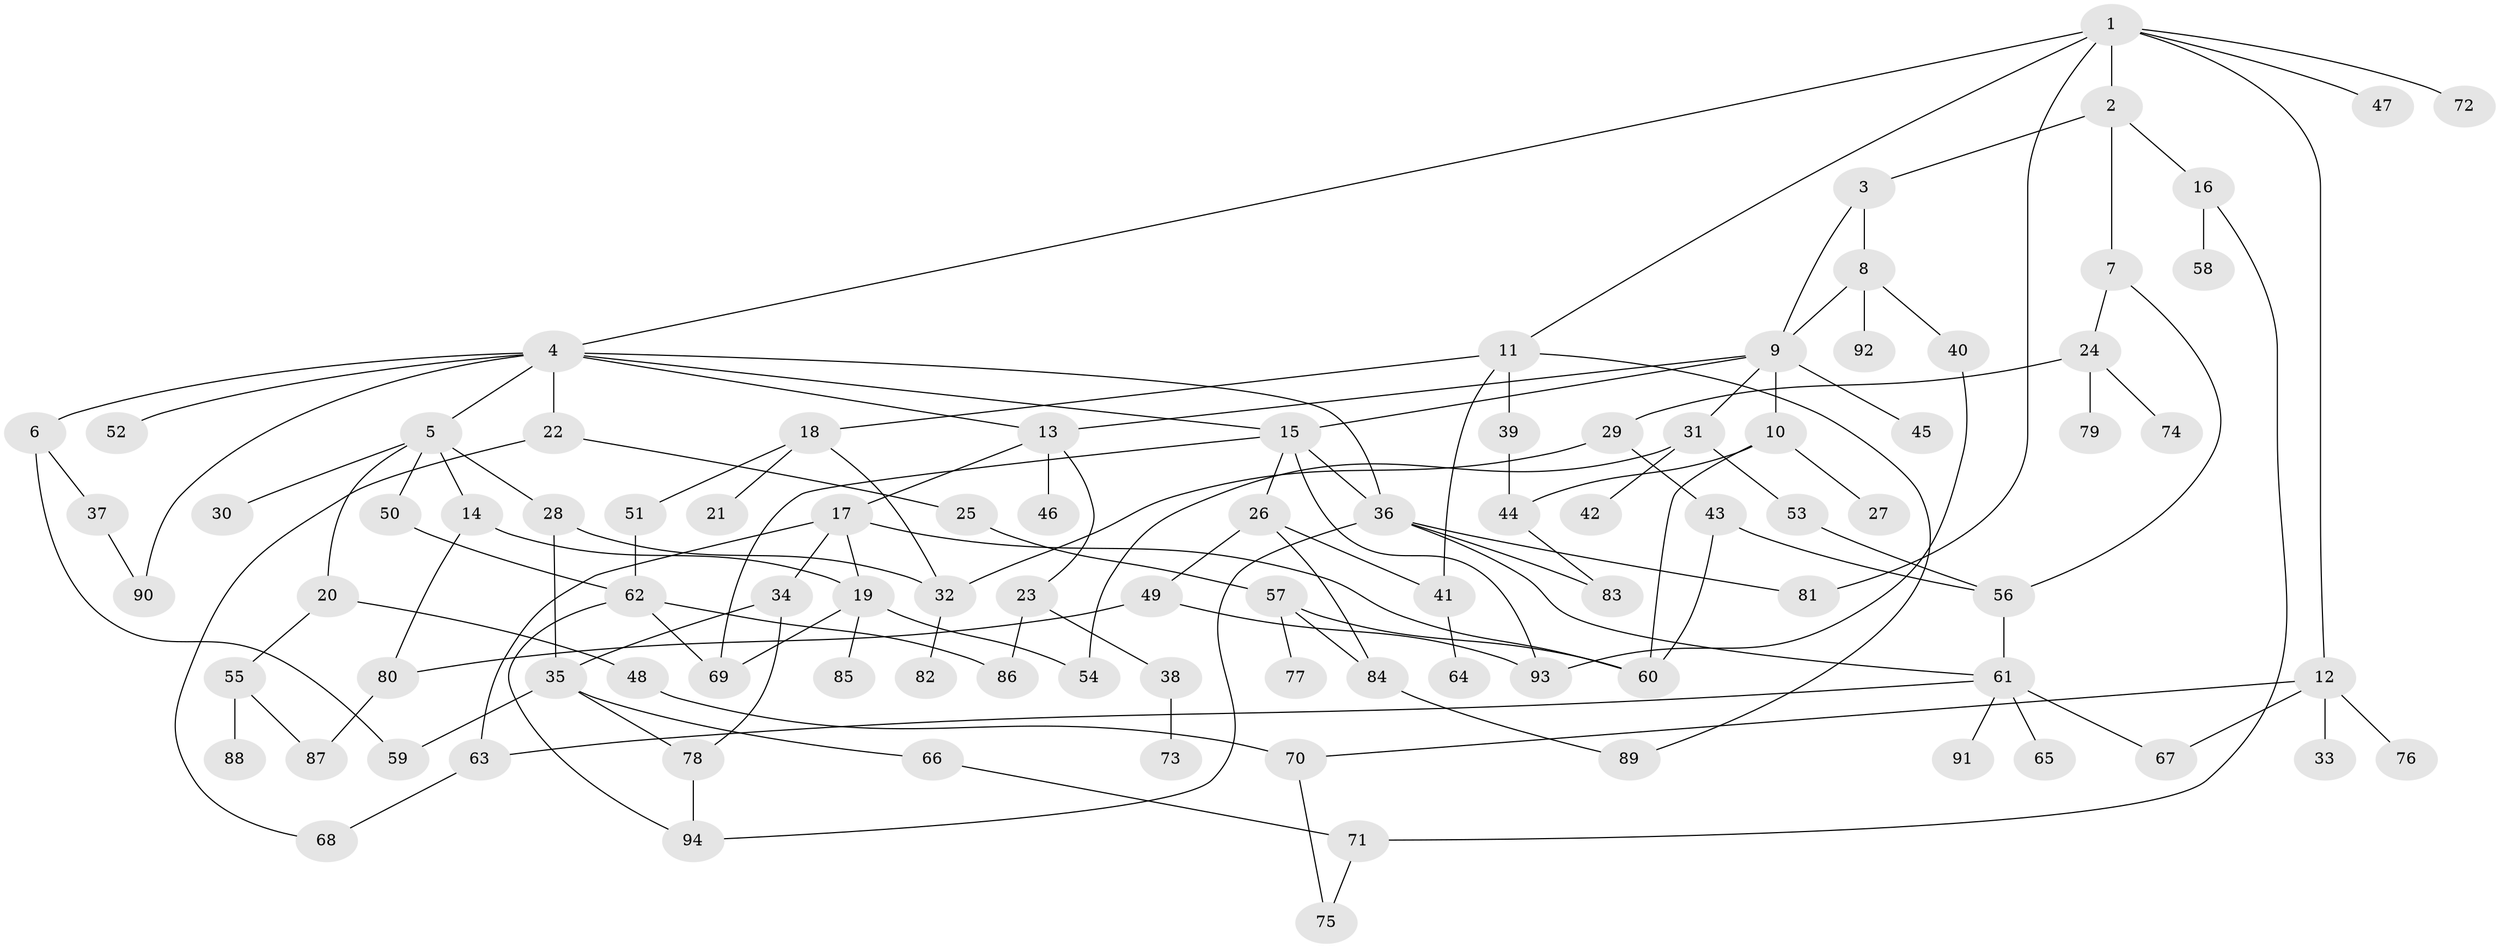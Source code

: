 // coarse degree distribution, {5: 0.1276595744680851, 3: 0.3617021276595745, 6: 0.06382978723404255, 4: 0.1702127659574468, 7: 0.06382978723404255, 2: 0.1276595744680851, 1: 0.0851063829787234}
// Generated by graph-tools (version 1.1) at 2025/36/03/04/25 23:36:09]
// undirected, 94 vertices, 133 edges
graph export_dot {
  node [color=gray90,style=filled];
  1;
  2;
  3;
  4;
  5;
  6;
  7;
  8;
  9;
  10;
  11;
  12;
  13;
  14;
  15;
  16;
  17;
  18;
  19;
  20;
  21;
  22;
  23;
  24;
  25;
  26;
  27;
  28;
  29;
  30;
  31;
  32;
  33;
  34;
  35;
  36;
  37;
  38;
  39;
  40;
  41;
  42;
  43;
  44;
  45;
  46;
  47;
  48;
  49;
  50;
  51;
  52;
  53;
  54;
  55;
  56;
  57;
  58;
  59;
  60;
  61;
  62;
  63;
  64;
  65;
  66;
  67;
  68;
  69;
  70;
  71;
  72;
  73;
  74;
  75;
  76;
  77;
  78;
  79;
  80;
  81;
  82;
  83;
  84;
  85;
  86;
  87;
  88;
  89;
  90;
  91;
  92;
  93;
  94;
  1 -- 2;
  1 -- 4;
  1 -- 11;
  1 -- 12;
  1 -- 47;
  1 -- 72;
  1 -- 81;
  2 -- 3;
  2 -- 7;
  2 -- 16;
  3 -- 8;
  3 -- 9;
  4 -- 5;
  4 -- 6;
  4 -- 22;
  4 -- 36;
  4 -- 52;
  4 -- 90;
  4 -- 13;
  4 -- 15;
  5 -- 14;
  5 -- 20;
  5 -- 28;
  5 -- 30;
  5 -- 50;
  6 -- 37;
  6 -- 59;
  7 -- 24;
  7 -- 56;
  8 -- 40;
  8 -- 92;
  8 -- 9;
  9 -- 10;
  9 -- 13;
  9 -- 15;
  9 -- 31;
  9 -- 45;
  10 -- 27;
  10 -- 44;
  10 -- 60;
  11 -- 18;
  11 -- 39;
  11 -- 41;
  11 -- 89;
  12 -- 33;
  12 -- 67;
  12 -- 70;
  12 -- 76;
  13 -- 17;
  13 -- 23;
  13 -- 46;
  14 -- 80;
  14 -- 19;
  15 -- 26;
  15 -- 36;
  15 -- 69;
  15 -- 93;
  16 -- 58;
  16 -- 71;
  17 -- 19;
  17 -- 34;
  17 -- 63;
  17 -- 60;
  18 -- 21;
  18 -- 32;
  18 -- 51;
  19 -- 54;
  19 -- 85;
  19 -- 69;
  20 -- 48;
  20 -- 55;
  22 -- 25;
  22 -- 68;
  23 -- 38;
  23 -- 86;
  24 -- 29;
  24 -- 74;
  24 -- 79;
  25 -- 57;
  26 -- 41;
  26 -- 49;
  26 -- 84;
  28 -- 35;
  28 -- 32;
  29 -- 43;
  29 -- 32;
  31 -- 42;
  31 -- 53;
  31 -- 54;
  32 -- 82;
  34 -- 35;
  34 -- 78;
  35 -- 59;
  35 -- 66;
  35 -- 78;
  36 -- 61;
  36 -- 94;
  36 -- 83;
  36 -- 81;
  37 -- 90;
  38 -- 73;
  39 -- 44;
  40 -- 93;
  41 -- 64;
  43 -- 56;
  43 -- 60;
  44 -- 83;
  48 -- 70;
  49 -- 80;
  49 -- 93;
  50 -- 62;
  51 -- 62;
  53 -- 56;
  55 -- 87;
  55 -- 88;
  56 -- 61;
  57 -- 77;
  57 -- 60;
  57 -- 84;
  61 -- 65;
  61 -- 91;
  61 -- 67;
  61 -- 63;
  62 -- 69;
  62 -- 86;
  62 -- 94;
  63 -- 68;
  66 -- 71;
  70 -- 75;
  71 -- 75;
  78 -- 94;
  80 -- 87;
  84 -- 89;
}
